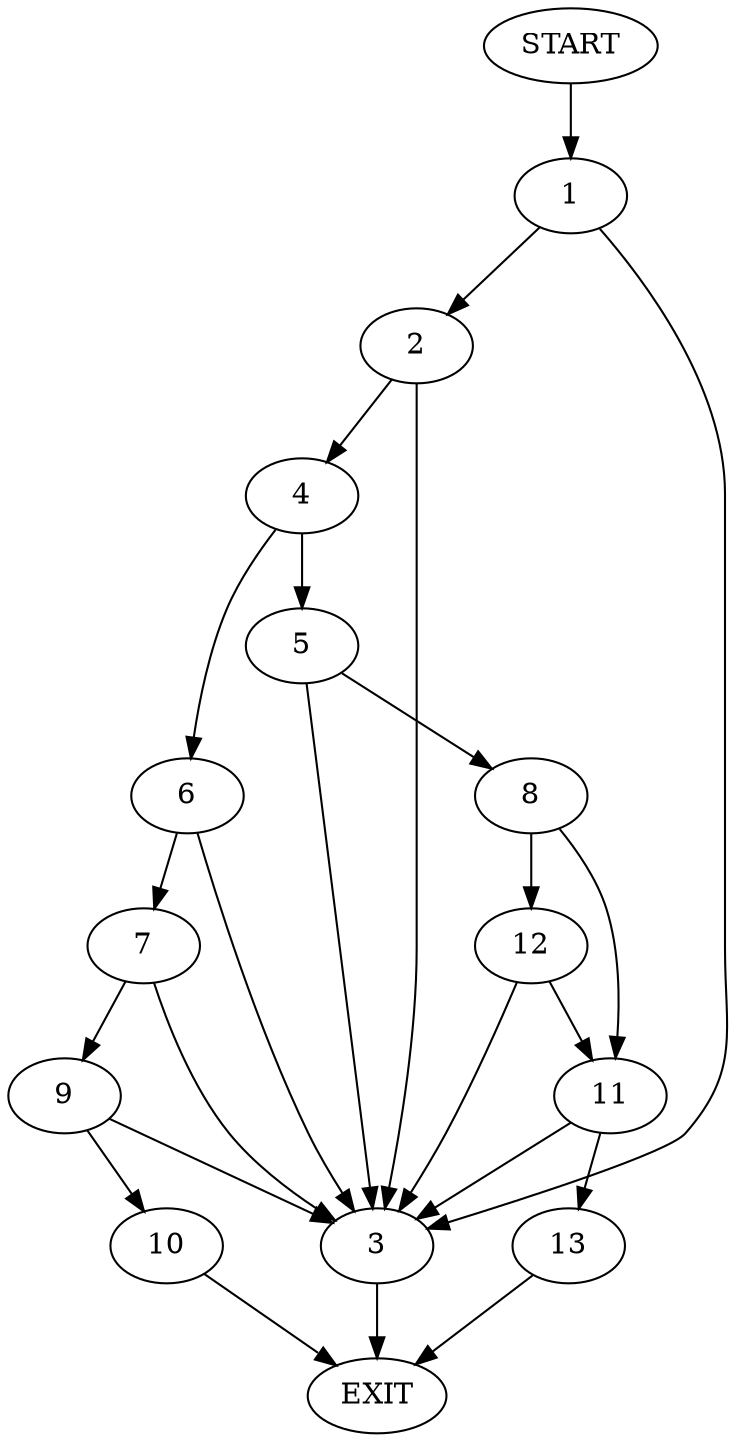 digraph {
0 [label="START"]
14 [label="EXIT"]
0 -> 1
1 -> 2
1 -> 3
3 -> 14
2 -> 4
2 -> 3
4 -> 5
4 -> 6
6 -> 7
6 -> 3
5 -> 8
5 -> 3
7 -> 9
7 -> 3
9 -> 10
9 -> 3
10 -> 14
8 -> 11
8 -> 12
11 -> 13
11 -> 3
12 -> 11
12 -> 3
13 -> 14
}
